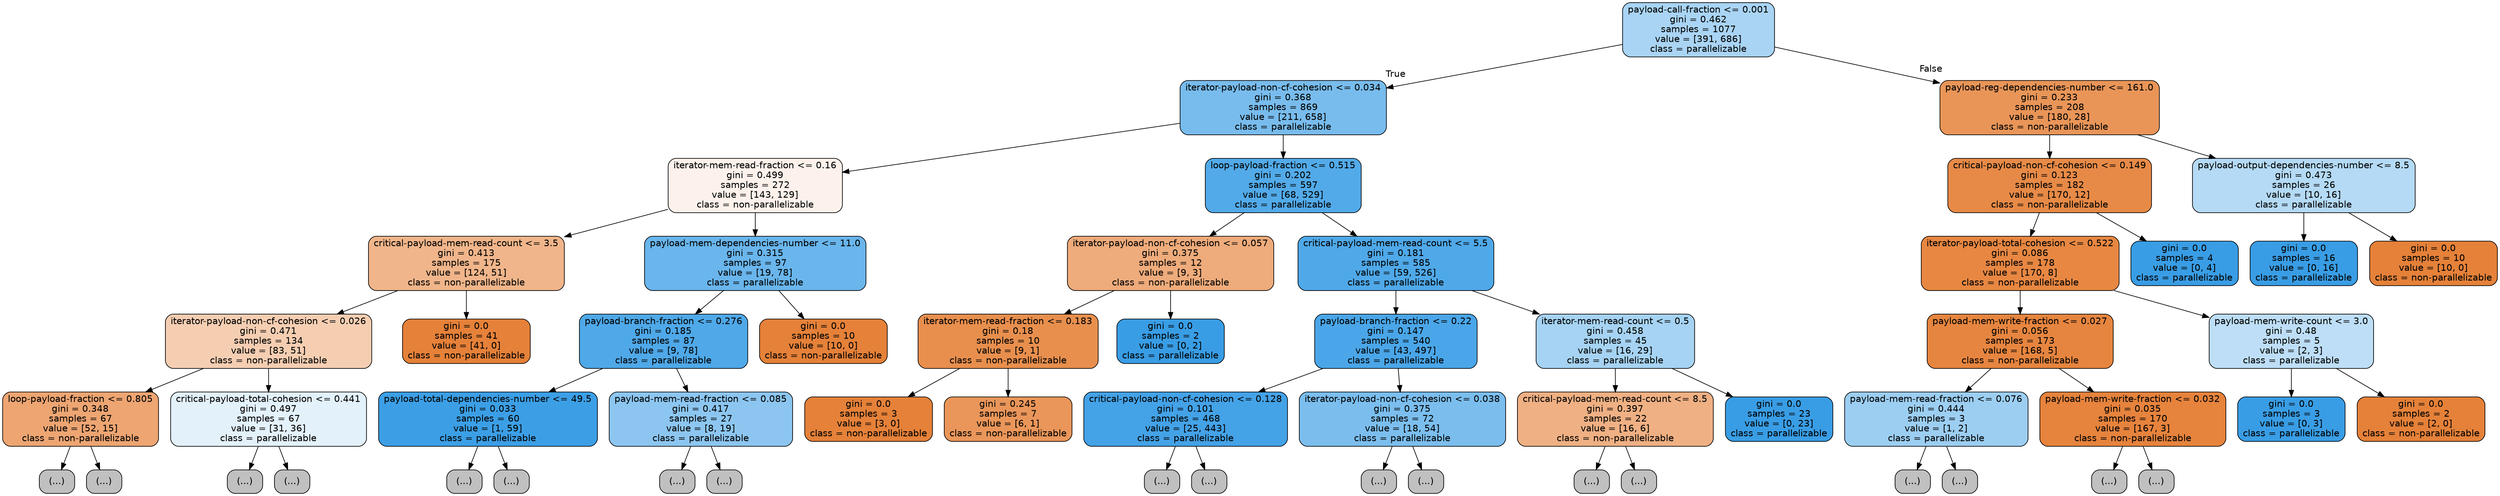 digraph Tree {
node [shape=box, style="filled, rounded", color="black", fontname=helvetica] ;
edge [fontname=helvetica] ;
0 [label="payload-call-fraction <= 0.001\ngini = 0.462\nsamples = 1077\nvalue = [391, 686]\nclass = parallelizable", fillcolor="#399de56e"] ;
1 [label="iterator-payload-non-cf-cohesion <= 0.034\ngini = 0.368\nsamples = 869\nvalue = [211, 658]\nclass = parallelizable", fillcolor="#399de5ad"] ;
0 -> 1 [labeldistance=2.5, labelangle=45, headlabel="True"] ;
2 [label="iterator-mem-read-fraction <= 0.16\ngini = 0.499\nsamples = 272\nvalue = [143, 129]\nclass = non-parallelizable", fillcolor="#e5813919"] ;
1 -> 2 ;
3 [label="critical-payload-mem-read-count <= 3.5\ngini = 0.413\nsamples = 175\nvalue = [124, 51]\nclass = non-parallelizable", fillcolor="#e5813996"] ;
2 -> 3 ;
4 [label="iterator-payload-non-cf-cohesion <= 0.026\ngini = 0.471\nsamples = 134\nvalue = [83, 51]\nclass = non-parallelizable", fillcolor="#e5813962"] ;
3 -> 4 ;
5 [label="loop-payload-fraction <= 0.805\ngini = 0.348\nsamples = 67\nvalue = [52, 15]\nclass = non-parallelizable", fillcolor="#e58139b5"] ;
4 -> 5 ;
6 [label="(...)", fillcolor="#C0C0C0"] ;
5 -> 6 ;
9 [label="(...)", fillcolor="#C0C0C0"] ;
5 -> 9 ;
26 [label="critical-payload-total-cohesion <= 0.441\ngini = 0.497\nsamples = 67\nvalue = [31, 36]\nclass = parallelizable", fillcolor="#399de523"] ;
4 -> 26 ;
27 [label="(...)", fillcolor="#C0C0C0"] ;
26 -> 27 ;
44 [label="(...)", fillcolor="#C0C0C0"] ;
26 -> 44 ;
49 [label="gini = 0.0\nsamples = 41\nvalue = [41, 0]\nclass = non-parallelizable", fillcolor="#e58139ff"] ;
3 -> 49 ;
50 [label="payload-mem-dependencies-number <= 11.0\ngini = 0.315\nsamples = 97\nvalue = [19, 78]\nclass = parallelizable", fillcolor="#399de5c1"] ;
2 -> 50 ;
51 [label="payload-branch-fraction <= 0.276\ngini = 0.185\nsamples = 87\nvalue = [9, 78]\nclass = parallelizable", fillcolor="#399de5e2"] ;
50 -> 51 ;
52 [label="payload-total-dependencies-number <= 49.5\ngini = 0.033\nsamples = 60\nvalue = [1, 59]\nclass = parallelizable", fillcolor="#399de5fb"] ;
51 -> 52 ;
53 [label="(...)", fillcolor="#C0C0C0"] ;
52 -> 53 ;
56 [label="(...)", fillcolor="#C0C0C0"] ;
52 -> 56 ;
57 [label="payload-mem-read-fraction <= 0.085\ngini = 0.417\nsamples = 27\nvalue = [8, 19]\nclass = parallelizable", fillcolor="#399de594"] ;
51 -> 57 ;
58 [label="(...)", fillcolor="#C0C0C0"] ;
57 -> 58 ;
67 [label="(...)", fillcolor="#C0C0C0"] ;
57 -> 67 ;
70 [label="gini = 0.0\nsamples = 10\nvalue = [10, 0]\nclass = non-parallelizable", fillcolor="#e58139ff"] ;
50 -> 70 ;
71 [label="loop-payload-fraction <= 0.515\ngini = 0.202\nsamples = 597\nvalue = [68, 529]\nclass = parallelizable", fillcolor="#399de5de"] ;
1 -> 71 ;
72 [label="iterator-payload-non-cf-cohesion <= 0.057\ngini = 0.375\nsamples = 12\nvalue = [9, 3]\nclass = non-parallelizable", fillcolor="#e58139aa"] ;
71 -> 72 ;
73 [label="iterator-mem-read-fraction <= 0.183\ngini = 0.18\nsamples = 10\nvalue = [9, 1]\nclass = non-parallelizable", fillcolor="#e58139e3"] ;
72 -> 73 ;
74 [label="gini = 0.0\nsamples = 3\nvalue = [3, 0]\nclass = non-parallelizable", fillcolor="#e58139ff"] ;
73 -> 74 ;
75 [label="gini = 0.245\nsamples = 7\nvalue = [6, 1]\nclass = non-parallelizable", fillcolor="#e58139d4"] ;
73 -> 75 ;
76 [label="gini = 0.0\nsamples = 2\nvalue = [0, 2]\nclass = parallelizable", fillcolor="#399de5ff"] ;
72 -> 76 ;
77 [label="critical-payload-mem-read-count <= 5.5\ngini = 0.181\nsamples = 585\nvalue = [59, 526]\nclass = parallelizable", fillcolor="#399de5e2"] ;
71 -> 77 ;
78 [label="payload-branch-fraction <= 0.22\ngini = 0.147\nsamples = 540\nvalue = [43, 497]\nclass = parallelizable", fillcolor="#399de5e9"] ;
77 -> 78 ;
79 [label="critical-payload-non-cf-cohesion <= 0.128\ngini = 0.101\nsamples = 468\nvalue = [25, 443]\nclass = parallelizable", fillcolor="#399de5f1"] ;
78 -> 79 ;
80 [label="(...)", fillcolor="#C0C0C0"] ;
79 -> 80 ;
119 [label="(...)", fillcolor="#C0C0C0"] ;
79 -> 119 ;
134 [label="iterator-payload-non-cf-cohesion <= 0.038\ngini = 0.375\nsamples = 72\nvalue = [18, 54]\nclass = parallelizable", fillcolor="#399de5aa"] ;
78 -> 134 ;
135 [label="(...)", fillcolor="#C0C0C0"] ;
134 -> 135 ;
136 [label="(...)", fillcolor="#C0C0C0"] ;
134 -> 136 ;
159 [label="iterator-mem-read-count <= 0.5\ngini = 0.458\nsamples = 45\nvalue = [16, 29]\nclass = parallelizable", fillcolor="#399de572"] ;
77 -> 159 ;
160 [label="critical-payload-mem-read-count <= 8.5\ngini = 0.397\nsamples = 22\nvalue = [16, 6]\nclass = non-parallelizable", fillcolor="#e581399f"] ;
159 -> 160 ;
161 [label="(...)", fillcolor="#C0C0C0"] ;
160 -> 161 ;
162 [label="(...)", fillcolor="#C0C0C0"] ;
160 -> 162 ;
169 [label="gini = 0.0\nsamples = 23\nvalue = [0, 23]\nclass = parallelizable", fillcolor="#399de5ff"] ;
159 -> 169 ;
170 [label="payload-reg-dependencies-number <= 161.0\ngini = 0.233\nsamples = 208\nvalue = [180, 28]\nclass = non-parallelizable", fillcolor="#e58139d7"] ;
0 -> 170 [labeldistance=2.5, labelangle=-45, headlabel="False"] ;
171 [label="critical-payload-non-cf-cohesion <= 0.149\ngini = 0.123\nsamples = 182\nvalue = [170, 12]\nclass = non-parallelizable", fillcolor="#e58139ed"] ;
170 -> 171 ;
172 [label="iterator-payload-total-cohesion <= 0.522\ngini = 0.086\nsamples = 178\nvalue = [170, 8]\nclass = non-parallelizable", fillcolor="#e58139f3"] ;
171 -> 172 ;
173 [label="payload-mem-write-fraction <= 0.027\ngini = 0.056\nsamples = 173\nvalue = [168, 5]\nclass = non-parallelizable", fillcolor="#e58139f7"] ;
172 -> 173 ;
174 [label="payload-mem-read-fraction <= 0.076\ngini = 0.444\nsamples = 3\nvalue = [1, 2]\nclass = parallelizable", fillcolor="#399de57f"] ;
173 -> 174 ;
175 [label="(...)", fillcolor="#C0C0C0"] ;
174 -> 175 ;
176 [label="(...)", fillcolor="#C0C0C0"] ;
174 -> 176 ;
177 [label="payload-mem-write-fraction <= 0.032\ngini = 0.035\nsamples = 170\nvalue = [167, 3]\nclass = non-parallelizable", fillcolor="#e58139fa"] ;
173 -> 177 ;
178 [label="(...)", fillcolor="#C0C0C0"] ;
177 -> 178 ;
181 [label="(...)", fillcolor="#C0C0C0"] ;
177 -> 181 ;
188 [label="payload-mem-write-count <= 3.0\ngini = 0.48\nsamples = 5\nvalue = [2, 3]\nclass = parallelizable", fillcolor="#399de555"] ;
172 -> 188 ;
189 [label="gini = 0.0\nsamples = 3\nvalue = [0, 3]\nclass = parallelizable", fillcolor="#399de5ff"] ;
188 -> 189 ;
190 [label="gini = 0.0\nsamples = 2\nvalue = [2, 0]\nclass = non-parallelizable", fillcolor="#e58139ff"] ;
188 -> 190 ;
191 [label="gini = 0.0\nsamples = 4\nvalue = [0, 4]\nclass = parallelizable", fillcolor="#399de5ff"] ;
171 -> 191 ;
192 [label="payload-output-dependencies-number <= 8.5\ngini = 0.473\nsamples = 26\nvalue = [10, 16]\nclass = parallelizable", fillcolor="#399de560"] ;
170 -> 192 ;
193 [label="gini = 0.0\nsamples = 16\nvalue = [0, 16]\nclass = parallelizable", fillcolor="#399de5ff"] ;
192 -> 193 ;
194 [label="gini = 0.0\nsamples = 10\nvalue = [10, 0]\nclass = non-parallelizable", fillcolor="#e58139ff"] ;
192 -> 194 ;
}